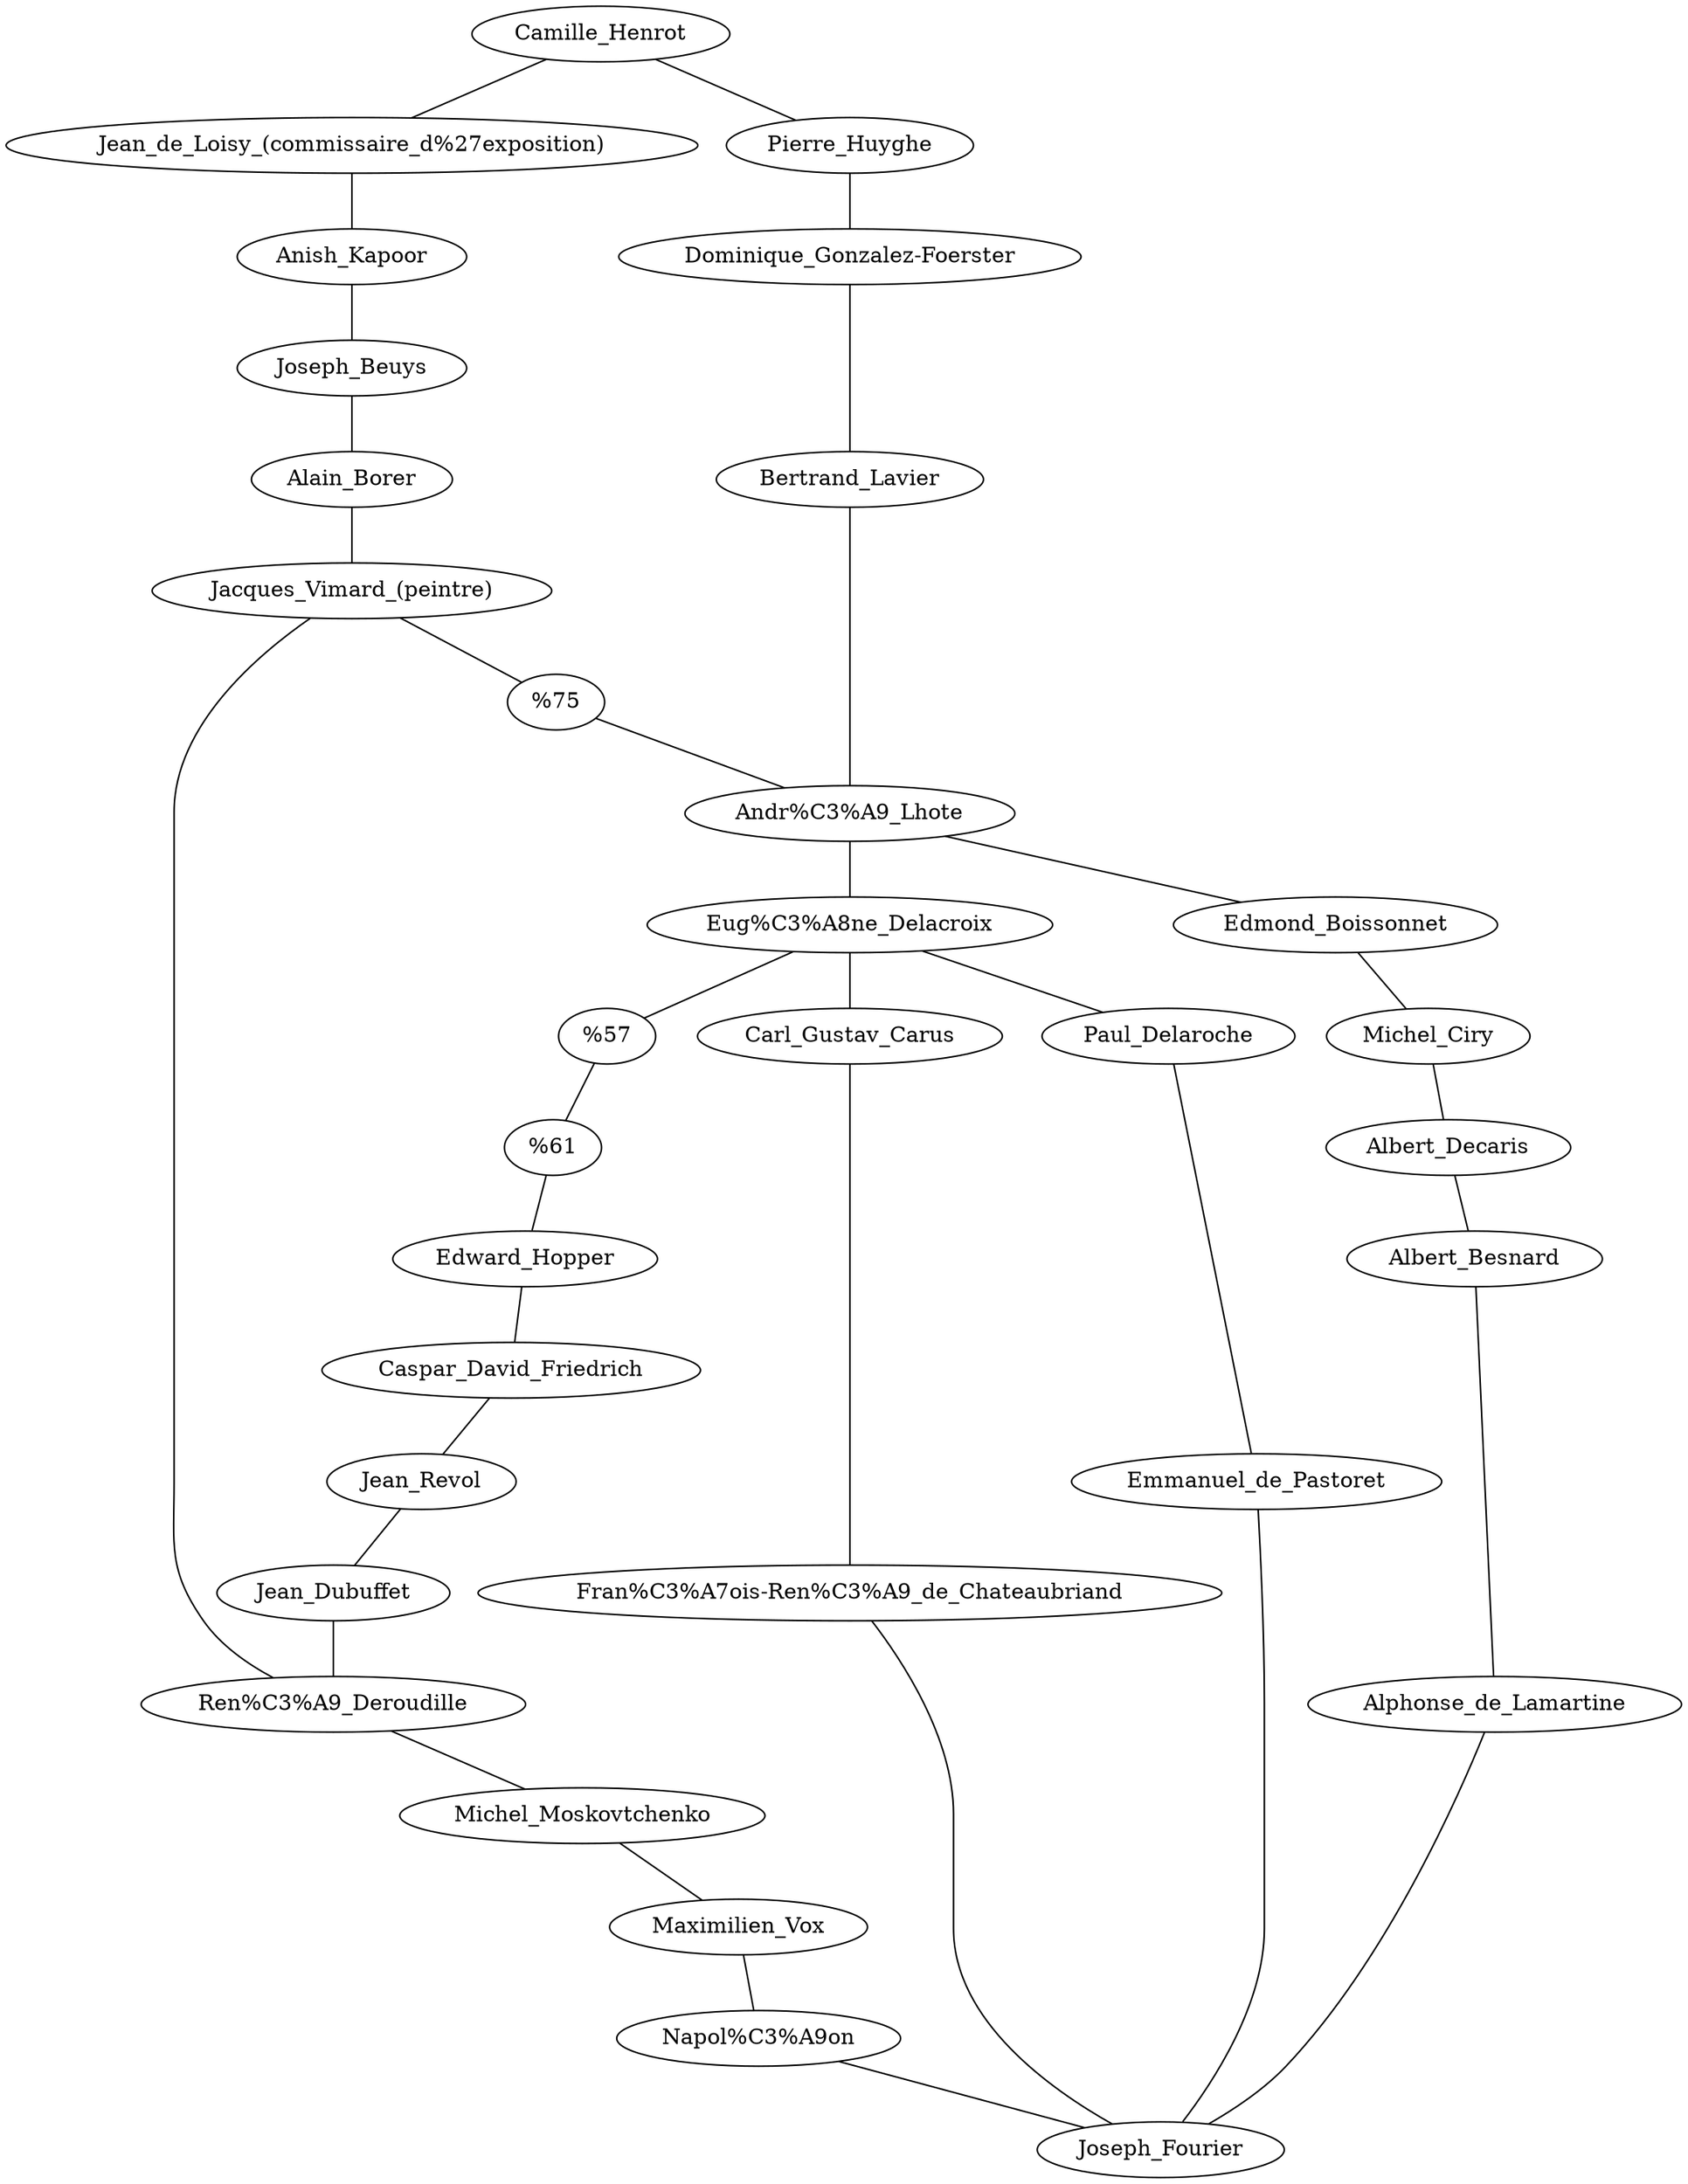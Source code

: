 graph artists{

"Camille_Henrot" -- "Jean_de_Loisy_(commissaire_d%27exposition)"

"Jean_de_Loisy_(commissaire_d%27exposition)" -- "Anish_Kapoor"

"Anish_Kapoor" -- "Joseph_Beuys"

"Joseph_Beuys" -- "Alain_Borer"

"Alain_Borer" -- "Jacques_Vimard_(peintre)"

"Jacques_Vimard_(peintre)" -- "Ren%C3%A9_Deroudille"

"Ren%C3%A9_Deroudille" -- "Michel_Moskovtchenko"

"Michel_Moskovtchenko" -- "Maximilien_Vox"

"Maximilien_Vox" -- "Napol%C3%A9on"

"Napol%C3%A9on" -- "Joseph_Fourier"

"Camille_Henrot" -- "Pierre_Huyghe"

"Pierre_Huyghe" -- "Dominique_Gonzalez-Foerster"

"Dominique_Gonzalez-Foerster" -- "Bertrand_Lavier"

"Bertrand_Lavier" -- "Andr%C3%A9_Lhote"

"Andr%C3%A9_Lhote" -- "Edmond_Boissonnet"

"Edmond_Boissonnet" -- "Michel_Ciry"

"Michel_Ciry" -- "Albert_Decaris"

"Albert_Decaris" -- "Albert_Besnard"

"Albert_Besnard" -- "Alphonse_de_Lamartine"

"Alphonse_de_Lamartine" -- "Joseph_Fourier"

"Andr%C3%A9_Lhote" -- "Eug%C3%A8ne_Delacroix"

"Eug%C3%A8ne_Delacroix" -- "Paul_Delaroche"

"Paul_Delaroche" -- "Emmanuel_de_Pastoret"

"Emmanuel_de_Pastoret" -- "Joseph_Fourier"

"Eug%C3%A8ne_Delacroix" -- "Carl_Gustav_Carus"

"Carl_Gustav_Carus" -- "Fran%C3%A7ois-Ren%C3%A9_de_Chateaubriand"

"Fran%C3%A7ois-Ren%C3%A9_de_Chateaubriand" -- "Joseph_Fourier"

"Eug%C3%A8ne_Delacroix" -- "%C3%89douard_Manet"

"%C3%89douard_Manet" -- "%C3%89ric_Darragon"

"%C3%89ric_Darragon" -- "Edward_Hopper"

"Edward_Hopper" -- "Caspar_David_Friedrich"

"Caspar_David_Friedrich" -- "Jean_Revol"

"Jean_Revol" -- "Jean_Dubuffet"

"Jean_Dubuffet" -- "Ren%C3%A9_Deroudille"

"Jacques_Vimard_(peintre)" -- "%C3%89douard_Pignon"

"%C3%89douard_Pignon" -- "Andr%C3%A9_Lhote"
}